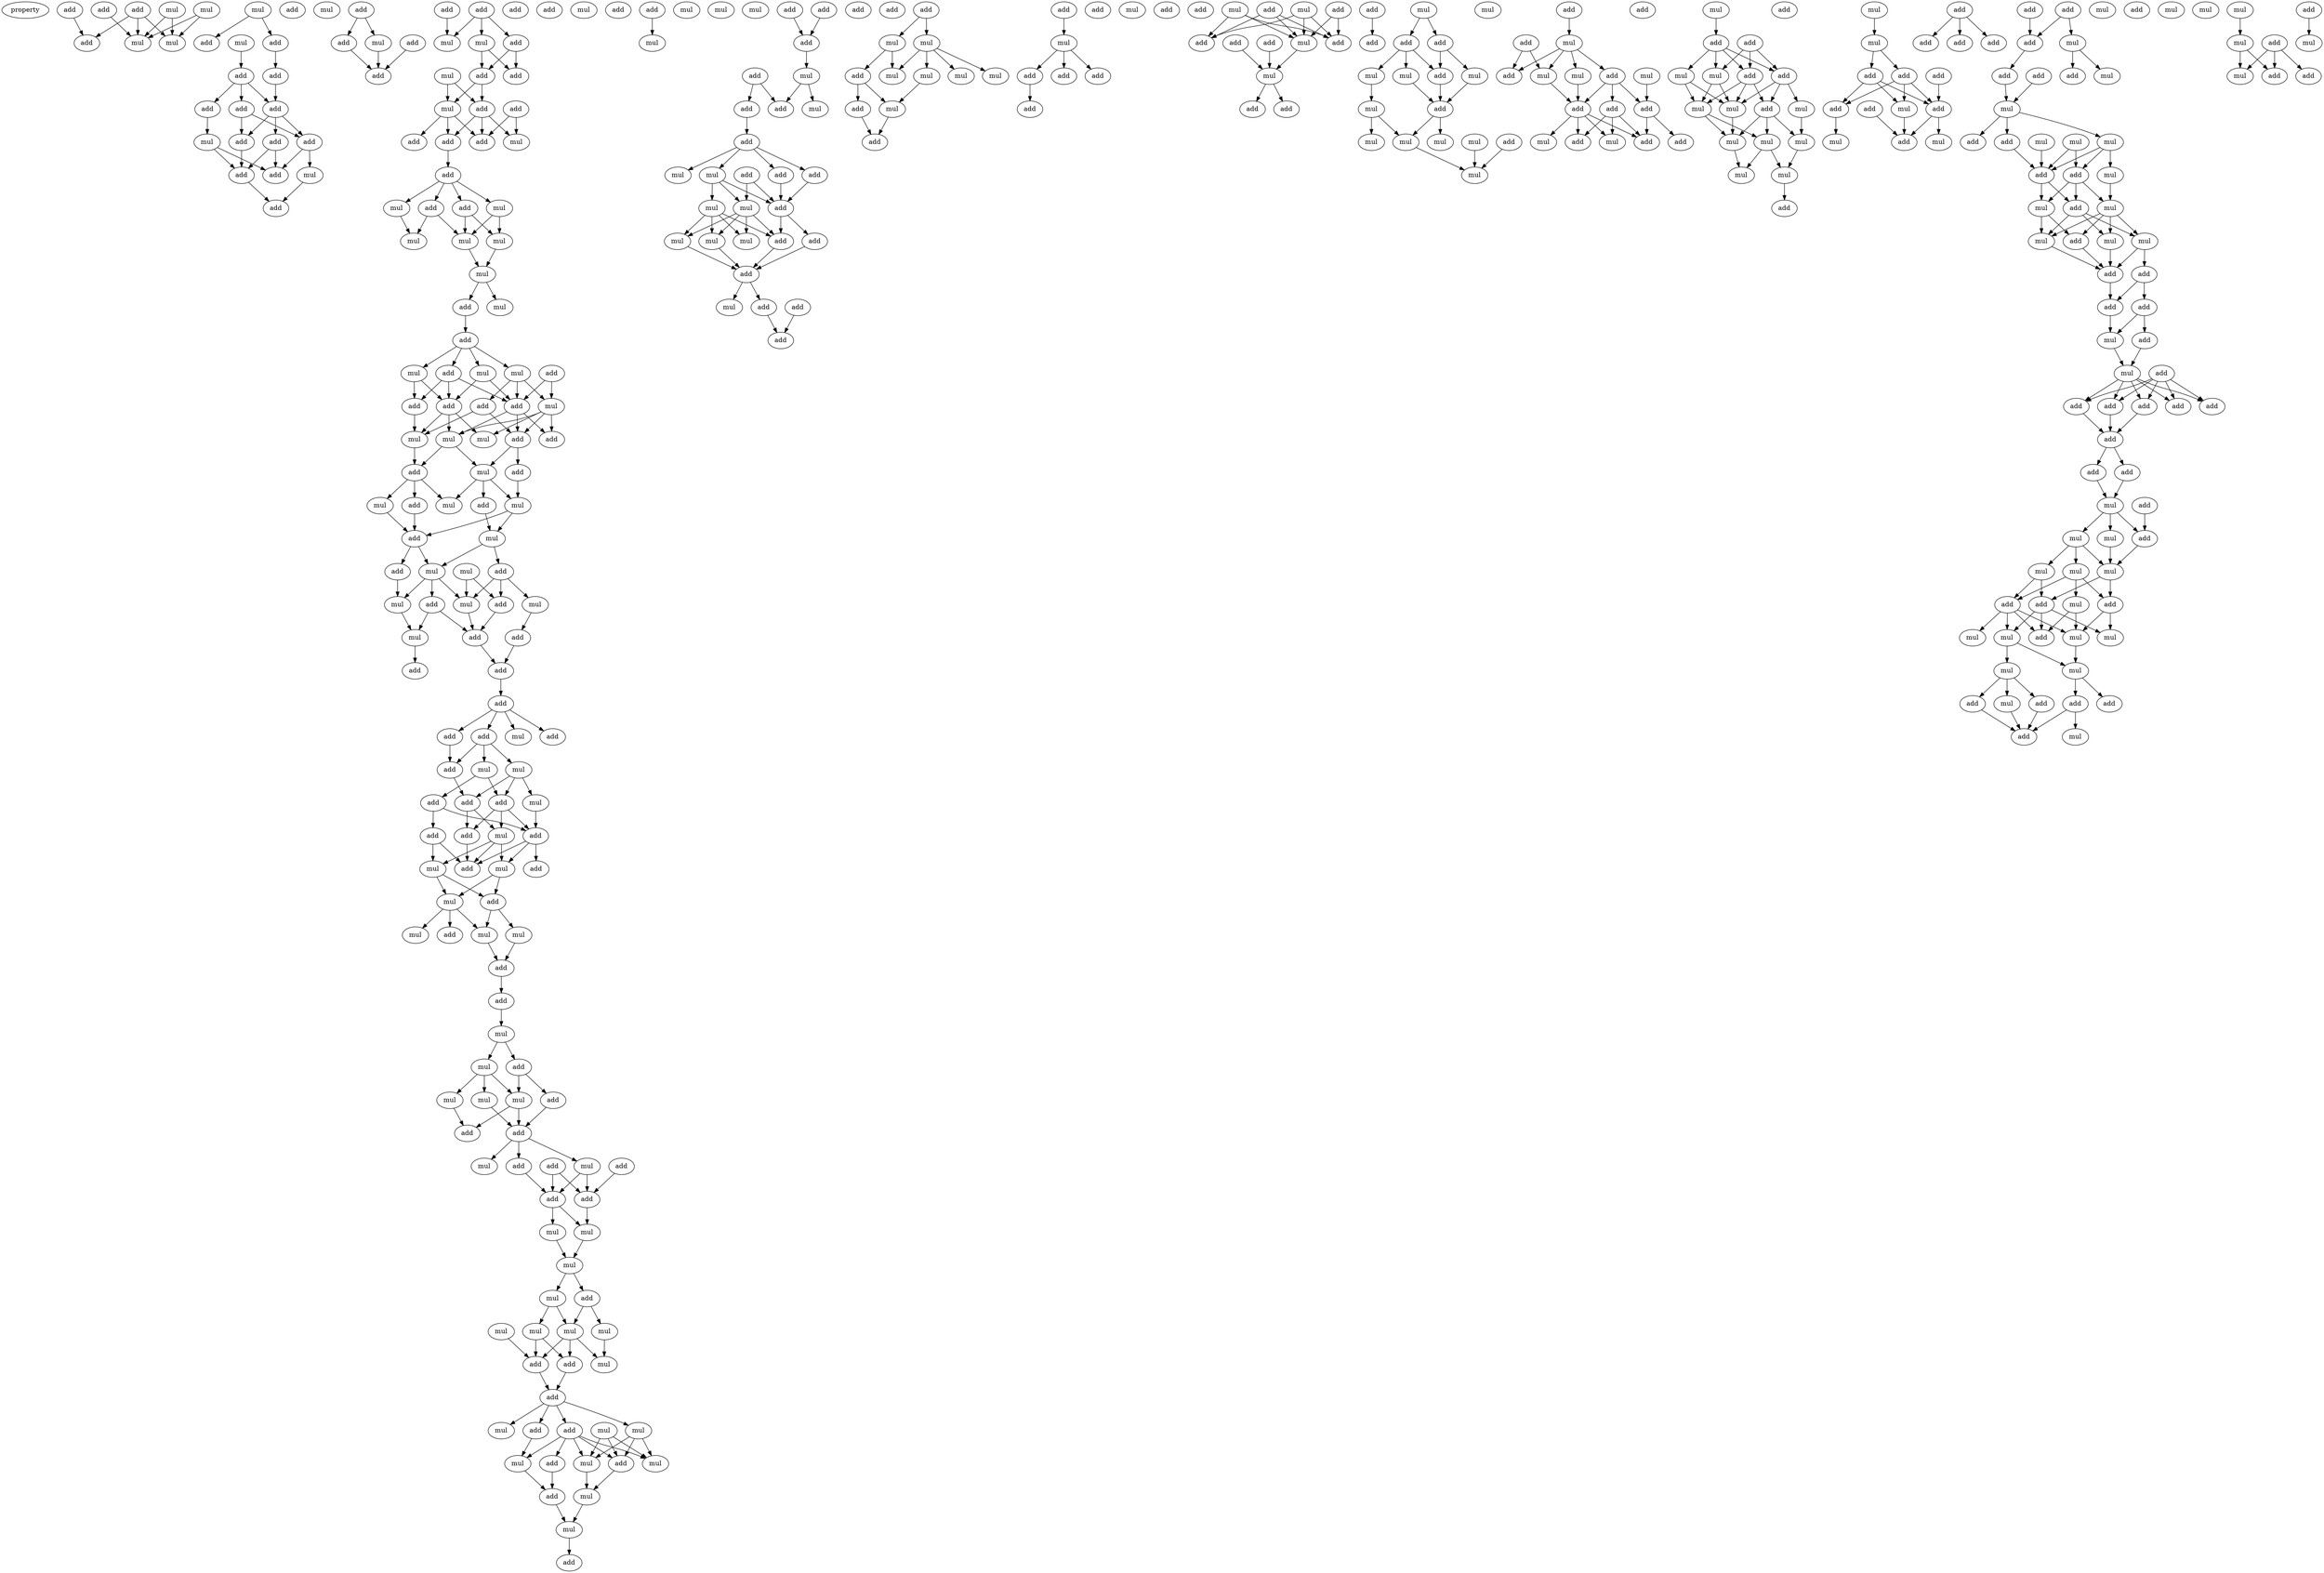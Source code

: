 digraph {
    node [fontcolor=black]
    property [mul=2,lf=1.7]
    0 [ label = add ];
    1 [ label = add ];
    2 [ label = mul ];
    3 [ label = add ];
    4 [ label = mul ];
    5 [ label = mul ];
    6 [ label = add ];
    7 [ label = mul ];
    8 [ label = mul ];
    9 [ label = add ];
    10 [ label = mul ];
    11 [ label = add ];
    12 [ label = add ];
    13 [ label = add ];
    14 [ label = add ];
    15 [ label = add ];
    16 [ label = add ];
    17 [ label = add ];
    18 [ label = mul ];
    19 [ label = add ];
    20 [ label = add ];
    21 [ label = add ];
    22 [ label = mul ];
    23 [ label = add ];
    24 [ label = add ];
    25 [ label = add ];
    26 [ label = mul ];
    27 [ label = add ];
    28 [ label = add ];
    29 [ label = add ];
    30 [ label = mul ];
    31 [ label = add ];
    32 [ label = add ];
    33 [ label = add ];
    34 [ label = add ];
    35 [ label = add ];
    36 [ label = mul ];
    37 [ label = mul ];
    38 [ label = add ];
    39 [ label = add ];
    40 [ label = add ];
    41 [ label = mul ];
    42 [ label = mul ];
    43 [ label = add ];
    44 [ label = add ];
    45 [ label = add ];
    46 [ label = mul ];
    47 [ label = add ];
    48 [ label = add ];
    49 [ label = add ];
    50 [ label = mul ];
    51 [ label = add ];
    52 [ label = add ];
    53 [ label = mul ];
    54 [ label = mul ];
    55 [ label = mul ];
    56 [ label = mul ];
    57 [ label = mul ];
    58 [ label = mul ];
    59 [ label = add ];
    60 [ label = mul ];
    61 [ label = add ];
    62 [ label = mul ];
    63 [ label = add ];
    64 [ label = mul ];
    65 [ label = mul ];
    66 [ label = add ];
    67 [ label = add ];
    68 [ label = add ];
    69 [ label = add ];
    70 [ label = add ];
    71 [ label = mul ];
    72 [ label = mul ];
    73 [ label = mul ];
    74 [ label = add ];
    75 [ label = add ];
    76 [ label = mul ];
    77 [ label = add ];
    78 [ label = add ];
    79 [ label = mul ];
    80 [ label = mul ];
    81 [ label = mul ];
    82 [ label = add ];
    83 [ label = mul ];
    84 [ label = add ];
    85 [ label = mul ];
    86 [ label = add ];
    87 [ label = mul ];
    88 [ label = mul ];
    89 [ label = add ];
    90 [ label = add ];
    91 [ label = add ];
    92 [ label = mul ];
    93 [ label = mul ];
    94 [ label = add ];
    95 [ label = mul ];
    96 [ label = mul ];
    97 [ label = add ];
    98 [ label = add ];
    99 [ label = add ];
    100 [ label = add ];
    101 [ label = add ];
    102 [ label = add ];
    103 [ label = add ];
    104 [ label = mul ];
    105 [ label = add ];
    106 [ label = add ];
    107 [ label = mul ];
    108 [ label = mul ];
    109 [ label = add ];
    110 [ label = add ];
    111 [ label = mul ];
    112 [ label = add ];
    113 [ label = add ];
    114 [ label = add ];
    115 [ label = add ];
    116 [ label = mul ];
    117 [ label = mul ];
    118 [ label = add ];
    119 [ label = add ];
    120 [ label = mul ];
    121 [ label = mul ];
    122 [ label = add ];
    123 [ label = mul ];
    124 [ label = mul ];
    125 [ label = mul ];
    126 [ label = add ];
    127 [ label = add ];
    128 [ label = add ];
    129 [ label = add ];
    130 [ label = add ];
    131 [ label = mul ];
    132 [ label = mul ];
    133 [ label = mul ];
    134 [ label = add ];
    135 [ label = mul ];
    136 [ label = mul ];
    137 [ label = add ];
    138 [ label = mul ];
    139 [ label = mul ];
    140 [ label = add ];
    141 [ label = add ];
    142 [ label = add ];
    143 [ label = add ];
    144 [ label = mul ];
    145 [ label = add ];
    146 [ label = mul ];
    147 [ label = add ];
    148 [ label = add ];
    149 [ label = mul ];
    150 [ label = mul ];
    151 [ label = mul ];
    152 [ label = mul ];
    153 [ label = add ];
    154 [ label = mul ];
    155 [ label = mul ];
    156 [ label = mul ];
    157 [ label = mul ];
    158 [ label = mul ];
    159 [ label = add ];
    160 [ label = add ];
    161 [ label = mul ];
    162 [ label = add ];
    163 [ label = add ];
    164 [ label = mul ];
    165 [ label = add ];
    166 [ label = mul ];
    167 [ label = mul ];
    168 [ label = mul ];
    169 [ label = add ];
    170 [ label = mul ];
    171 [ label = add ];
    172 [ label = mul ];
    173 [ label = add ];
    174 [ label = mul ];
    175 [ label = mul ];
    176 [ label = add ];
    177 [ label = mul ];
    178 [ label = add ];
    179 [ label = add ];
    180 [ label = add ];
    181 [ label = mul ];
    182 [ label = add ];
    183 [ label = add ];
    184 [ label = add ];
    185 [ label = add ];
    186 [ label = mul ];
    187 [ label = add ];
    188 [ label = add ];
    189 [ label = add ];
    190 [ label = add ];
    191 [ label = add ];
    192 [ label = mul ];
    193 [ label = mul ];
    194 [ label = mul ];
    195 [ label = add ];
    196 [ label = mul ];
    197 [ label = mul ];
    198 [ label = add ];
    199 [ label = mul ];
    200 [ label = mul ];
    201 [ label = add ];
    202 [ label = add ];
    203 [ label = mul ];
    204 [ label = add ];
    205 [ label = add ];
    206 [ label = add ];
    207 [ label = add ];
    208 [ label = mul ];
    209 [ label = mul ];
    210 [ label = mul ];
    211 [ label = mul ];
    212 [ label = add ];
    213 [ label = mul ];
    214 [ label = mul ];
    215 [ label = mul ];
    216 [ label = add ];
    217 [ label = add ];
    218 [ label = add ];
    219 [ label = add ];
    220 [ label = mul ];
    221 [ label = mul ];
    222 [ label = add ];
    223 [ label = add ];
    224 [ label = add ];
    225 [ label = add ];
    226 [ label = add ];
    227 [ label = add ];
    228 [ label = mul ];
    229 [ label = add ];
    230 [ label = add ];
    231 [ label = mul ];
    232 [ label = add ];
    233 [ label = add ];
    234 [ label = add ];
    235 [ label = mul ];
    236 [ label = add ];
    237 [ label = mul ];
    238 [ label = add ];
    239 [ label = add ];
    240 [ label = add ];
    241 [ label = add ];
    242 [ label = mul ];
    243 [ label = add ];
    244 [ label = add ];
    245 [ label = add ];
    246 [ label = mul ];
    247 [ label = mul ];
    248 [ label = mul ];
    249 [ label = mul ];
    250 [ label = mul ];
    251 [ label = add ];
    252 [ label = mul ];
    253 [ label = mul ];
    254 [ label = mul ];
    255 [ label = mul ];
    256 [ label = add ];
    257 [ label = mul ];
    258 [ label = add ];
    259 [ label = add ];
    260 [ label = mul ];
    261 [ label = add ];
    262 [ label = mul ];
    263 [ label = mul ];
    264 [ label = add ];
    265 [ label = mul ];
    266 [ label = add ];
    267 [ label = add ];
    268 [ label = add ];
    269 [ label = mul ];
    270 [ label = add ];
    271 [ label = add ];
    272 [ label = mul ];
    273 [ label = add ];
    274 [ label = add ];
    275 [ label = mul ];
    276 [ label = add ];
    277 [ label = add ];
    278 [ label = add ];
    279 [ label = add ];
    280 [ label = mul ];
    281 [ label = mul ];
    282 [ label = mul ];
    283 [ label = mul ];
    284 [ label = add ];
    285 [ label = mul ];
    286 [ label = mul ];
    287 [ label = mul ];
    288 [ label = mul ];
    289 [ label = mul ];
    290 [ label = mul ];
    291 [ label = add ];
    292 [ label = mul ];
    293 [ label = add ];
    294 [ label = mul ];
    295 [ label = add ];
    296 [ label = add ];
    297 [ label = add ];
    298 [ label = mul ];
    299 [ label = add ];
    300 [ label = add ];
    301 [ label = add ];
    302 [ label = mul ];
    303 [ label = mul ];
    304 [ label = add ];
    305 [ label = add ];
    306 [ label = add ];
    307 [ label = add ];
    308 [ label = add ];
    309 [ label = add ];
    310 [ label = add ];
    311 [ label = add ];
    312 [ label = mul ];
    313 [ label = add ];
    314 [ label = mul ];
    315 [ label = mul ];
    316 [ label = add ];
    317 [ label = add ];
    318 [ label = mul ];
    319 [ label = add ];
    320 [ label = mul ];
    321 [ label = add ];
    322 [ label = mul ];
    323 [ label = mul ];
    324 [ label = add ];
    325 [ label = add ];
    326 [ label = mul ];
    327 [ label = add ];
    328 [ label = mul ];
    329 [ label = mul ];
    330 [ label = mul ];
    331 [ label = mul ];
    332 [ label = add ];
    333 [ label = mul ];
    334 [ label = add ];
    335 [ label = add ];
    336 [ label = add ];
    337 [ label = add ];
    338 [ label = add ];
    339 [ label = mul ];
    340 [ label = add ];
    341 [ label = mul ];
    342 [ label = add ];
    343 [ label = add ];
    344 [ label = add ];
    345 [ label = add ];
    346 [ label = add ];
    347 [ label = add ];
    348 [ label = add ];
    349 [ label = mul ];
    350 [ label = add ];
    351 [ label = add ];
    352 [ label = mul ];
    353 [ label = add ];
    354 [ label = mul ];
    355 [ label = mul ];
    356 [ label = add ];
    357 [ label = mul ];
    358 [ label = mul ];
    359 [ label = mul ];
    360 [ label = mul ];
    361 [ label = add ];
    362 [ label = add ];
    363 [ label = add ];
    364 [ label = mul ];
    365 [ label = mul ];
    366 [ label = add ];
    367 [ label = mul ];
    368 [ label = mul ];
    369 [ label = mul ];
    370 [ label = mul ];
    371 [ label = mul ];
    372 [ label = add ];
    373 [ label = add ];
    374 [ label = add ];
    375 [ label = add ];
    376 [ label = mul ];
    377 [ label = mul ];
    378 [ label = add ];
    379 [ label = mul ];
    380 [ label = add ];
    381 [ label = add ];
    382 [ label = mul ];
    383 [ label = add ];
    384 [ label = mul ];
    385 [ label = add ];
    386 [ label = mul ];
    0 -> 6 [ name = 0 ];
    1 -> 5 [ name = 1 ];
    2 -> 5 [ name = 2 ];
    2 -> 7 [ name = 3 ];
    3 -> 5 [ name = 4 ];
    3 -> 6 [ name = 5 ];
    3 -> 7 [ name = 6 ];
    4 -> 5 [ name = 7 ];
    4 -> 7 [ name = 8 ];
    8 -> 9 [ name = 9 ];
    8 -> 11 [ name = 10 ];
    9 -> 13 [ name = 11 ];
    10 -> 12 [ name = 12 ];
    12 -> 14 [ name = 13 ];
    12 -> 15 [ name = 14 ];
    12 -> 16 [ name = 15 ];
    13 -> 16 [ name = 16 ];
    14 -> 17 [ name = 17 ];
    14 -> 19 [ name = 18 ];
    15 -> 18 [ name = 19 ];
    16 -> 17 [ name = 20 ];
    16 -> 19 [ name = 21 ];
    16 -> 21 [ name = 22 ];
    17 -> 23 [ name = 23 ];
    18 -> 23 [ name = 24 ];
    18 -> 24 [ name = 25 ];
    19 -> 22 [ name = 26 ];
    19 -> 24 [ name = 27 ];
    21 -> 23 [ name = 28 ];
    21 -> 24 [ name = 29 ];
    22 -> 25 [ name = 30 ];
    23 -> 25 [ name = 31 ];
    27 -> 28 [ name = 32 ];
    27 -> 30 [ name = 33 ];
    28 -> 31 [ name = 34 ];
    29 -> 31 [ name = 35 ];
    30 -> 31 [ name = 36 ];
    32 -> 36 [ name = 37 ];
    34 -> 36 [ name = 38 ];
    34 -> 37 [ name = 39 ];
    34 -> 38 [ name = 40 ];
    37 -> 39 [ name = 41 ];
    37 -> 40 [ name = 42 ];
    38 -> 39 [ name = 43 ];
    38 -> 40 [ name = 44 ];
    40 -> 42 [ name = 45 ];
    40 -> 43 [ name = 46 ];
    41 -> 42 [ name = 47 ];
    41 -> 43 [ name = 48 ];
    42 -> 45 [ name = 49 ];
    42 -> 47 [ name = 50 ];
    42 -> 48 [ name = 51 ];
    43 -> 45 [ name = 52 ];
    43 -> 46 [ name = 53 ];
    43 -> 47 [ name = 54 ];
    44 -> 45 [ name = 55 ];
    44 -> 46 [ name = 56 ];
    47 -> 49 [ name = 57 ];
    49 -> 50 [ name = 58 ];
    49 -> 51 [ name = 59 ];
    49 -> 52 [ name = 60 ];
    49 -> 53 [ name = 61 ];
    50 -> 55 [ name = 62 ];
    51 -> 56 [ name = 63 ];
    51 -> 57 [ name = 64 ];
    52 -> 55 [ name = 65 ];
    52 -> 57 [ name = 66 ];
    53 -> 56 [ name = 67 ];
    53 -> 57 [ name = 68 ];
    56 -> 58 [ name = 69 ];
    57 -> 58 [ name = 70 ];
    58 -> 59 [ name = 71 ];
    58 -> 60 [ name = 72 ];
    59 -> 61 [ name = 73 ];
    61 -> 62 [ name = 74 ];
    61 -> 63 [ name = 75 ];
    61 -> 64 [ name = 76 ];
    61 -> 65 [ name = 77 ];
    62 -> 68 [ name = 78 ];
    62 -> 70 [ name = 79 ];
    63 -> 68 [ name = 80 ];
    63 -> 69 [ name = 81 ];
    63 -> 70 [ name = 82 ];
    64 -> 69 [ name = 83 ];
    64 -> 70 [ name = 84 ];
    65 -> 67 [ name = 85 ];
    65 -> 69 [ name = 86 ];
    65 -> 71 [ name = 87 ];
    66 -> 69 [ name = 88 ];
    66 -> 71 [ name = 89 ];
    67 -> 72 [ name = 90 ];
    67 -> 74 [ name = 91 ];
    68 -> 72 [ name = 92 ];
    69 -> 73 [ name = 93 ];
    69 -> 74 [ name = 94 ];
    69 -> 75 [ name = 95 ];
    70 -> 72 [ name = 96 ];
    70 -> 73 [ name = 97 ];
    70 -> 76 [ name = 98 ];
    71 -> 73 [ name = 99 ];
    71 -> 74 [ name = 100 ];
    71 -> 75 [ name = 101 ];
    71 -> 76 [ name = 102 ];
    72 -> 78 [ name = 103 ];
    73 -> 78 [ name = 104 ];
    73 -> 79 [ name = 105 ];
    74 -> 77 [ name = 106 ];
    74 -> 79 [ name = 107 ];
    77 -> 81 [ name = 108 ];
    78 -> 80 [ name = 109 ];
    78 -> 83 [ name = 110 ];
    78 -> 84 [ name = 111 ];
    79 -> 81 [ name = 112 ];
    79 -> 82 [ name = 113 ];
    79 -> 83 [ name = 114 ];
    80 -> 86 [ name = 115 ];
    81 -> 85 [ name = 116 ];
    81 -> 86 [ name = 117 ];
    82 -> 85 [ name = 118 ];
    84 -> 86 [ name = 119 ];
    85 -> 88 [ name = 120 ];
    85 -> 90 [ name = 121 ];
    86 -> 88 [ name = 122 ];
    86 -> 89 [ name = 123 ];
    87 -> 94 [ name = 124 ];
    87 -> 95 [ name = 125 ];
    88 -> 91 [ name = 126 ];
    88 -> 93 [ name = 127 ];
    88 -> 95 [ name = 128 ];
    89 -> 93 [ name = 129 ];
    90 -> 92 [ name = 130 ];
    90 -> 94 [ name = 131 ];
    90 -> 95 [ name = 132 ];
    91 -> 96 [ name = 133 ];
    91 -> 97 [ name = 134 ];
    92 -> 98 [ name = 135 ];
    93 -> 96 [ name = 136 ];
    94 -> 97 [ name = 137 ];
    95 -> 97 [ name = 138 ];
    96 -> 100 [ name = 139 ];
    97 -> 99 [ name = 140 ];
    98 -> 99 [ name = 141 ];
    99 -> 101 [ name = 142 ];
    101 -> 102 [ name = 143 ];
    101 -> 103 [ name = 144 ];
    101 -> 104 [ name = 145 ];
    101 -> 105 [ name = 146 ];
    102 -> 106 [ name = 147 ];
    102 -> 107 [ name = 148 ];
    102 -> 108 [ name = 149 ];
    103 -> 106 [ name = 150 ];
    106 -> 112 [ name = 151 ];
    107 -> 109 [ name = 152 ];
    107 -> 110 [ name = 153 ];
    108 -> 110 [ name = 154 ];
    108 -> 111 [ name = 155 ];
    108 -> 112 [ name = 156 ];
    109 -> 113 [ name = 157 ];
    109 -> 114 [ name = 158 ];
    110 -> 114 [ name = 159 ];
    110 -> 115 [ name = 160 ];
    110 -> 116 [ name = 161 ];
    111 -> 114 [ name = 162 ];
    112 -> 115 [ name = 163 ];
    112 -> 116 [ name = 164 ];
    113 -> 119 [ name = 165 ];
    113 -> 120 [ name = 166 ];
    114 -> 117 [ name = 167 ];
    114 -> 118 [ name = 168 ];
    114 -> 119 [ name = 169 ];
    115 -> 119 [ name = 170 ];
    116 -> 117 [ name = 171 ];
    116 -> 119 [ name = 172 ];
    116 -> 120 [ name = 173 ];
    117 -> 121 [ name = 174 ];
    117 -> 122 [ name = 175 ];
    120 -> 121 [ name = 176 ];
    120 -> 122 [ name = 177 ];
    121 -> 124 [ name = 178 ];
    121 -> 125 [ name = 179 ];
    121 -> 126 [ name = 180 ];
    122 -> 123 [ name = 181 ];
    122 -> 125 [ name = 182 ];
    123 -> 128 [ name = 183 ];
    125 -> 128 [ name = 184 ];
    128 -> 130 [ name = 185 ];
    129 -> 132 [ name = 186 ];
    130 -> 131 [ name = 187 ];
    131 -> 133 [ name = 188 ];
    131 -> 134 [ name = 189 ];
    133 -> 135 [ name = 190 ];
    133 -> 136 [ name = 191 ];
    133 -> 138 [ name = 192 ];
    134 -> 136 [ name = 193 ];
    134 -> 137 [ name = 194 ];
    135 -> 141 [ name = 195 ];
    136 -> 140 [ name = 196 ];
    136 -> 141 [ name = 197 ];
    137 -> 140 [ name = 198 ];
    138 -> 140 [ name = 199 ];
    140 -> 143 [ name = 200 ];
    140 -> 144 [ name = 201 ];
    140 -> 146 [ name = 202 ];
    142 -> 148 [ name = 203 ];
    143 -> 147 [ name = 204 ];
    144 -> 147 [ name = 205 ];
    144 -> 148 [ name = 206 ];
    145 -> 147 [ name = 207 ];
    145 -> 148 [ name = 208 ];
    147 -> 149 [ name = 209 ];
    147 -> 150 [ name = 210 ];
    148 -> 149 [ name = 211 ];
    149 -> 151 [ name = 212 ];
    150 -> 151 [ name = 213 ];
    151 -> 152 [ name = 214 ];
    151 -> 153 [ name = 215 ];
    152 -> 154 [ name = 216 ];
    152 -> 157 [ name = 217 ];
    153 -> 155 [ name = 218 ];
    153 -> 157 [ name = 219 ];
    154 -> 159 [ name = 220 ];
    154 -> 160 [ name = 221 ];
    155 -> 161 [ name = 222 ];
    157 -> 159 [ name = 223 ];
    157 -> 160 [ name = 224 ];
    157 -> 161 [ name = 225 ];
    158 -> 160 [ name = 226 ];
    159 -> 162 [ name = 227 ];
    160 -> 162 [ name = 228 ];
    162 -> 163 [ name = 229 ];
    162 -> 164 [ name = 230 ];
    162 -> 165 [ name = 231 ];
    162 -> 166 [ name = 232 ];
    163 -> 170 [ name = 233 ];
    165 -> 168 [ name = 234 ];
    165 -> 169 [ name = 235 ];
    165 -> 170 [ name = 236 ];
    165 -> 171 [ name = 237 ];
    165 -> 172 [ name = 238 ];
    166 -> 168 [ name = 239 ];
    166 -> 171 [ name = 240 ];
    166 -> 172 [ name = 241 ];
    167 -> 168 [ name = 242 ];
    167 -> 171 [ name = 243 ];
    167 -> 172 [ name = 244 ];
    169 -> 173 [ name = 245 ];
    170 -> 173 [ name = 246 ];
    171 -> 174 [ name = 247 ];
    172 -> 174 [ name = 248 ];
    173 -> 175 [ name = 249 ];
    174 -> 175 [ name = 250 ];
    175 -> 176 [ name = 251 ];
    178 -> 180 [ name = 252 ];
    179 -> 180 [ name = 253 ];
    180 -> 181 [ name = 254 ];
    181 -> 185 [ name = 255 ];
    181 -> 186 [ name = 256 ];
    182 -> 185 [ name = 257 ];
    182 -> 187 [ name = 258 ];
    187 -> 188 [ name = 259 ];
    188 -> 189 [ name = 260 ];
    188 -> 191 [ name = 261 ];
    188 -> 192 [ name = 262 ];
    188 -> 193 [ name = 263 ];
    189 -> 195 [ name = 264 ];
    190 -> 195 [ name = 265 ];
    190 -> 196 [ name = 266 ];
    191 -> 195 [ name = 267 ];
    193 -> 194 [ name = 268 ];
    193 -> 195 [ name = 269 ];
    193 -> 196 [ name = 270 ];
    194 -> 197 [ name = 271 ];
    194 -> 198 [ name = 272 ];
    194 -> 199 [ name = 273 ];
    194 -> 200 [ name = 274 ];
    195 -> 198 [ name = 275 ];
    195 -> 201 [ name = 276 ];
    196 -> 197 [ name = 277 ];
    196 -> 198 [ name = 278 ];
    196 -> 199 [ name = 279 ];
    196 -> 200 [ name = 280 ];
    197 -> 202 [ name = 281 ];
    198 -> 202 [ name = 282 ];
    200 -> 202 [ name = 283 ];
    201 -> 202 [ name = 284 ];
    202 -> 203 [ name = 285 ];
    202 -> 204 [ name = 286 ];
    204 -> 206 [ name = 287 ];
    205 -> 206 [ name = 288 ];
    207 -> 208 [ name = 289 ];
    207 -> 209 [ name = 290 ];
    208 -> 210 [ name = 291 ];
    208 -> 212 [ name = 292 ];
    209 -> 210 [ name = 293 ];
    209 -> 211 [ name = 294 ];
    209 -> 213 [ name = 295 ];
    209 -> 214 [ name = 296 ];
    211 -> 215 [ name = 297 ];
    212 -> 215 [ name = 298 ];
    212 -> 216 [ name = 299 ];
    215 -> 219 [ name = 300 ];
    216 -> 219 [ name = 301 ];
    217 -> 221 [ name = 302 ];
    221 -> 222 [ name = 303 ];
    221 -> 223 [ name = 304 ];
    221 -> 226 [ name = 305 ];
    222 -> 227 [ name = 306 ];
    228 -> 233 [ name = 307 ];
    228 -> 234 [ name = 308 ];
    228 -> 235 [ name = 309 ];
    229 -> 233 [ name = 310 ];
    229 -> 234 [ name = 311 ];
    229 -> 235 [ name = 312 ];
    230 -> 233 [ name = 313 ];
    230 -> 235 [ name = 314 ];
    231 -> 233 [ name = 315 ];
    231 -> 234 [ name = 316 ];
    231 -> 235 [ name = 317 ];
    232 -> 237 [ name = 318 ];
    235 -> 237 [ name = 319 ];
    236 -> 237 [ name = 320 ];
    237 -> 238 [ name = 321 ];
    237 -> 239 [ name = 322 ];
    240 -> 241 [ name = 323 ];
    242 -> 243 [ name = 324 ];
    242 -> 244 [ name = 325 ];
    243 -> 245 [ name = 326 ];
    243 -> 246 [ name = 327 ];
    243 -> 249 [ name = 328 ];
    244 -> 245 [ name = 329 ];
    244 -> 248 [ name = 330 ];
    245 -> 251 [ name = 331 ];
    246 -> 250 [ name = 332 ];
    248 -> 251 [ name = 333 ];
    249 -> 251 [ name = 334 ];
    250 -> 252 [ name = 335 ];
    250 -> 254 [ name = 336 ];
    251 -> 252 [ name = 337 ];
    251 -> 253 [ name = 338 ];
    252 -> 257 [ name = 339 ];
    255 -> 257 [ name = 340 ];
    256 -> 257 [ name = 341 ];
    258 -> 260 [ name = 342 ];
    259 -> 261 [ name = 343 ];
    259 -> 265 [ name = 344 ];
    260 -> 261 [ name = 345 ];
    260 -> 263 [ name = 346 ];
    260 -> 264 [ name = 347 ];
    260 -> 265 [ name = 348 ];
    262 -> 268 [ name = 349 ];
    263 -> 267 [ name = 350 ];
    264 -> 266 [ name = 351 ];
    264 -> 267 [ name = 352 ];
    264 -> 268 [ name = 353 ];
    265 -> 267 [ name = 354 ];
    266 -> 270 [ name = 355 ];
    266 -> 271 [ name = 356 ];
    266 -> 272 [ name = 357 ];
    267 -> 269 [ name = 358 ];
    267 -> 270 [ name = 359 ];
    267 -> 271 [ name = 360 ];
    267 -> 272 [ name = 361 ];
    268 -> 271 [ name = 362 ];
    268 -> 273 [ name = 363 ];
    275 -> 276 [ name = 364 ];
    276 -> 278 [ name = 365 ];
    276 -> 279 [ name = 366 ];
    276 -> 280 [ name = 367 ];
    276 -> 281 [ name = 368 ];
    277 -> 278 [ name = 369 ];
    277 -> 279 [ name = 370 ];
    277 -> 281 [ name = 371 ];
    278 -> 282 [ name = 372 ];
    278 -> 284 [ name = 373 ];
    278 -> 285 [ name = 374 ];
    279 -> 283 [ name = 375 ];
    279 -> 284 [ name = 376 ];
    279 -> 285 [ name = 377 ];
    280 -> 283 [ name = 378 ];
    280 -> 285 [ name = 379 ];
    281 -> 283 [ name = 380 ];
    281 -> 285 [ name = 381 ];
    282 -> 286 [ name = 382 ];
    283 -> 287 [ name = 383 ];
    283 -> 288 [ name = 384 ];
    284 -> 286 [ name = 385 ];
    284 -> 287 [ name = 386 ];
    284 -> 288 [ name = 387 ];
    285 -> 288 [ name = 388 ];
    286 -> 289 [ name = 389 ];
    287 -> 289 [ name = 390 ];
    287 -> 290 [ name = 391 ];
    288 -> 290 [ name = 392 ];
    289 -> 293 [ name = 393 ];
    292 -> 294 [ name = 394 ];
    294 -> 295 [ name = 395 ];
    294 -> 296 [ name = 396 ];
    295 -> 298 [ name = 397 ];
    295 -> 299 [ name = 398 ];
    295 -> 300 [ name = 399 ];
    296 -> 298 [ name = 400 ];
    296 -> 299 [ name = 401 ];
    296 -> 300 [ name = 402 ];
    297 -> 300 [ name = 403 ];
    298 -> 304 [ name = 404 ];
    299 -> 303 [ name = 405 ];
    300 -> 302 [ name = 406 ];
    300 -> 304 [ name = 407 ];
    301 -> 304 [ name = 408 ];
    305 -> 307 [ name = 409 ];
    305 -> 309 [ name = 410 ];
    305 -> 310 [ name = 411 ];
    306 -> 311 [ name = 412 ];
    308 -> 311 [ name = 413 ];
    308 -> 312 [ name = 414 ];
    311 -> 316 [ name = 415 ];
    312 -> 313 [ name = 416 ];
    312 -> 315 [ name = 417 ];
    316 -> 318 [ name = 418 ];
    317 -> 318 [ name = 419 ];
    318 -> 319 [ name = 420 ];
    318 -> 321 [ name = 421 ];
    318 -> 323 [ name = 422 ];
    320 -> 324 [ name = 423 ];
    321 -> 324 [ name = 424 ];
    322 -> 324 [ name = 425 ];
    322 -> 325 [ name = 426 ];
    323 -> 324 [ name = 427 ];
    323 -> 325 [ name = 428 ];
    323 -> 326 [ name = 429 ];
    324 -> 327 [ name = 430 ];
    324 -> 329 [ name = 431 ];
    325 -> 327 [ name = 432 ];
    325 -> 328 [ name = 433 ];
    325 -> 329 [ name = 434 ];
    326 -> 328 [ name = 435 ];
    327 -> 330 [ name = 436 ];
    327 -> 331 [ name = 437 ];
    327 -> 333 [ name = 438 ];
    328 -> 330 [ name = 439 ];
    328 -> 331 [ name = 440 ];
    328 -> 332 [ name = 441 ];
    328 -> 333 [ name = 442 ];
    329 -> 330 [ name = 443 ];
    329 -> 332 [ name = 444 ];
    330 -> 335 [ name = 445 ];
    331 -> 335 [ name = 446 ];
    332 -> 335 [ name = 447 ];
    333 -> 334 [ name = 448 ];
    333 -> 335 [ name = 449 ];
    334 -> 336 [ name = 450 ];
    334 -> 337 [ name = 451 ];
    335 -> 336 [ name = 452 ];
    336 -> 339 [ name = 453 ];
    337 -> 339 [ name = 454 ];
    337 -> 340 [ name = 455 ];
    339 -> 341 [ name = 456 ];
    340 -> 341 [ name = 457 ];
    341 -> 343 [ name = 458 ];
    341 -> 344 [ name = 459 ];
    341 -> 345 [ name = 460 ];
    341 -> 346 [ name = 461 ];
    341 -> 347 [ name = 462 ];
    342 -> 343 [ name = 463 ];
    342 -> 344 [ name = 464 ];
    342 -> 345 [ name = 465 ];
    342 -> 346 [ name = 466 ];
    342 -> 347 [ name = 467 ];
    344 -> 348 [ name = 468 ];
    346 -> 348 [ name = 469 ];
    347 -> 348 [ name = 470 ];
    348 -> 350 [ name = 471 ];
    348 -> 351 [ name = 472 ];
    350 -> 354 [ name = 473 ];
    351 -> 354 [ name = 474 ];
    353 -> 356 [ name = 475 ];
    354 -> 355 [ name = 476 ];
    354 -> 356 [ name = 477 ];
    354 -> 357 [ name = 478 ];
    355 -> 358 [ name = 479 ];
    355 -> 359 [ name = 480 ];
    355 -> 360 [ name = 481 ];
    356 -> 359 [ name = 482 ];
    357 -> 359 [ name = 483 ];
    358 -> 361 [ name = 484 ];
    358 -> 362 [ name = 485 ];
    359 -> 362 [ name = 486 ];
    359 -> 363 [ name = 487 ];
    360 -> 361 [ name = 488 ];
    360 -> 363 [ name = 489 ];
    360 -> 364 [ name = 490 ];
    361 -> 365 [ name = 491 ];
    361 -> 366 [ name = 492 ];
    361 -> 367 [ name = 493 ];
    361 -> 369 [ name = 494 ];
    362 -> 366 [ name = 495 ];
    362 -> 368 [ name = 496 ];
    362 -> 369 [ name = 497 ];
    363 -> 367 [ name = 498 ];
    363 -> 368 [ name = 499 ];
    364 -> 366 [ name = 500 ];
    364 -> 367 [ name = 501 ];
    367 -> 370 [ name = 502 ];
    369 -> 370 [ name = 503 ];
    369 -> 371 [ name = 504 ];
    370 -> 374 [ name = 505 ];
    370 -> 375 [ name = 506 ];
    371 -> 372 [ name = 507 ];
    371 -> 373 [ name = 508 ];
    371 -> 376 [ name = 509 ];
    372 -> 378 [ name = 510 ];
    373 -> 378 [ name = 511 ];
    375 -> 377 [ name = 512 ];
    375 -> 378 [ name = 513 ];
    376 -> 378 [ name = 514 ];
    379 -> 382 [ name = 515 ];
    380 -> 383 [ name = 516 ];
    380 -> 384 [ name = 517 ];
    380 -> 385 [ name = 518 ];
    381 -> 386 [ name = 519 ];
    382 -> 383 [ name = 520 ];
    382 -> 384 [ name = 521 ];
}

